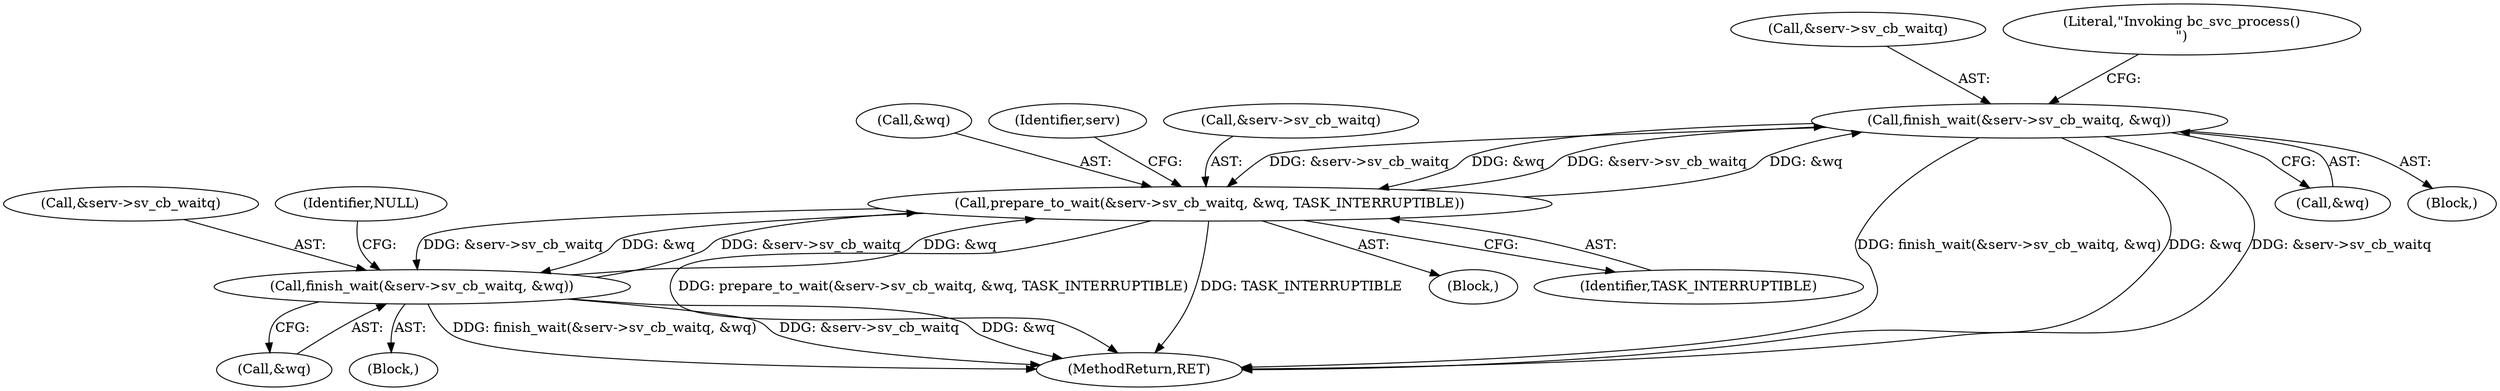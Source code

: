 digraph "0_linux_c70422f760c120480fee4de6c38804c72aa26bc1_2@pointer" {
"1000159" [label="(Call,finish_wait(&serv->sv_cb_waitq, &wq))"];
"1000128" [label="(Call,prepare_to_wait(&serv->sv_cb_waitq, &wq, TASK_INTERRUPTIBLE))"];
"1000159" [label="(Call,finish_wait(&serv->sv_cb_waitq, &wq))"];
"1000188" [label="(Call,finish_wait(&serv->sv_cb_waitq, &wq))"];
"1000133" [label="(Call,&wq)"];
"1000201" [label="(MethodReturn,RET)"];
"1000189" [label="(Call,&serv->sv_cb_waitq)"];
"1000122" [label="(Block,)"];
"1000164" [label="(Call,&wq)"];
"1000135" [label="(Identifier,TASK_INTERRUPTIBLE)"];
"1000188" [label="(Call,finish_wait(&serv->sv_cb_waitq, &wq))"];
"1000159" [label="(Call,finish_wait(&serv->sv_cb_waitq, &wq))"];
"1000160" [label="(Call,&serv->sv_cb_waitq)"];
"1000128" [label="(Call,prepare_to_wait(&serv->sv_cb_waitq, &wq, TASK_INTERRUPTIBLE))"];
"1000121" [label="(Identifier,NULL)"];
"1000193" [label="(Call,&wq)"];
"1000167" [label="(Literal,\"Invoking bc_svc_process()\n\")"];
"1000139" [label="(Identifier,serv)"];
"1000129" [label="(Call,&serv->sv_cb_waitq)"];
"1000148" [label="(Block,)"];
"1000178" [label="(Block,)"];
"1000159" -> "1000148"  [label="AST: "];
"1000159" -> "1000164"  [label="CFG: "];
"1000160" -> "1000159"  [label="AST: "];
"1000164" -> "1000159"  [label="AST: "];
"1000167" -> "1000159"  [label="CFG: "];
"1000159" -> "1000201"  [label="DDG: finish_wait(&serv->sv_cb_waitq, &wq)"];
"1000159" -> "1000201"  [label="DDG: &wq"];
"1000159" -> "1000201"  [label="DDG: &serv->sv_cb_waitq"];
"1000159" -> "1000128"  [label="DDG: &serv->sv_cb_waitq"];
"1000159" -> "1000128"  [label="DDG: &wq"];
"1000128" -> "1000159"  [label="DDG: &serv->sv_cb_waitq"];
"1000128" -> "1000159"  [label="DDG: &wq"];
"1000128" -> "1000122"  [label="AST: "];
"1000128" -> "1000135"  [label="CFG: "];
"1000129" -> "1000128"  [label="AST: "];
"1000133" -> "1000128"  [label="AST: "];
"1000135" -> "1000128"  [label="AST: "];
"1000139" -> "1000128"  [label="CFG: "];
"1000128" -> "1000201"  [label="DDG: prepare_to_wait(&serv->sv_cb_waitq, &wq, TASK_INTERRUPTIBLE)"];
"1000128" -> "1000201"  [label="DDG: TASK_INTERRUPTIBLE"];
"1000188" -> "1000128"  [label="DDG: &serv->sv_cb_waitq"];
"1000188" -> "1000128"  [label="DDG: &wq"];
"1000128" -> "1000188"  [label="DDG: &serv->sv_cb_waitq"];
"1000128" -> "1000188"  [label="DDG: &wq"];
"1000188" -> "1000178"  [label="AST: "];
"1000188" -> "1000193"  [label="CFG: "];
"1000189" -> "1000188"  [label="AST: "];
"1000193" -> "1000188"  [label="AST: "];
"1000121" -> "1000188"  [label="CFG: "];
"1000188" -> "1000201"  [label="DDG: finish_wait(&serv->sv_cb_waitq, &wq)"];
"1000188" -> "1000201"  [label="DDG: &serv->sv_cb_waitq"];
"1000188" -> "1000201"  [label="DDG: &wq"];
}
